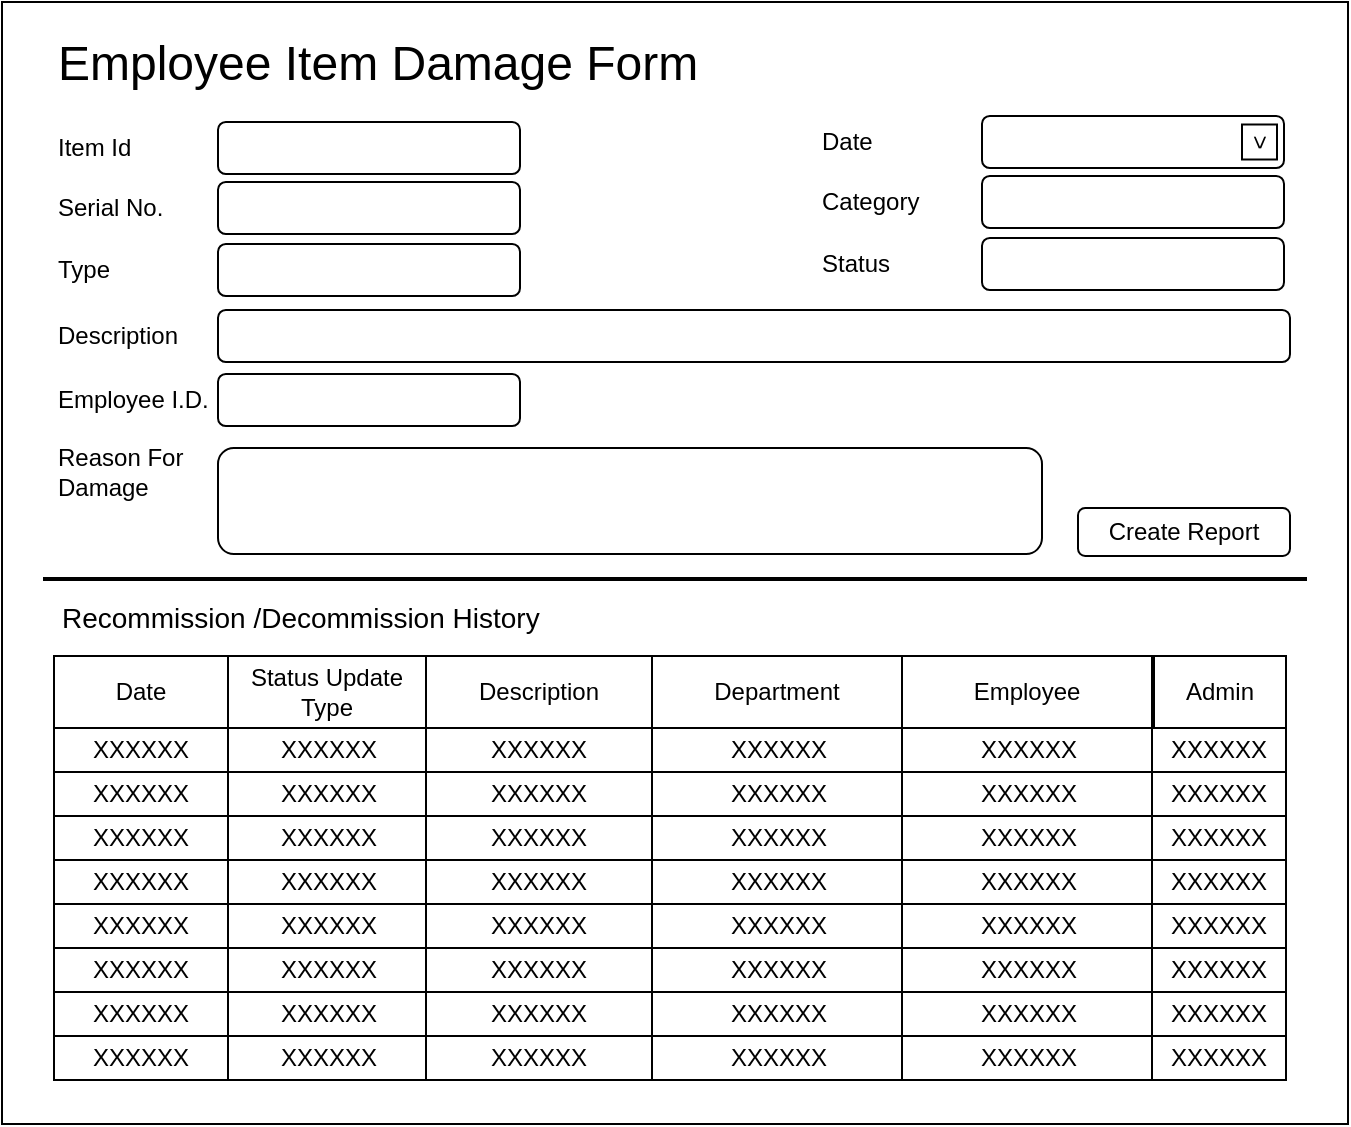 <mxfile version="12.4.2" type="device" pages="1"><diagram id="nNfNXu-WG19YWjzoa8Jk" name="Page-1"><mxGraphModel dx="1086" dy="494" grid="0" gridSize="10" guides="1" tooltips="1" connect="1" arrows="1" fold="1" page="1" pageScale="1" pageWidth="850" pageHeight="1100" math="0" shadow="0"><root><mxCell id="0"/><mxCell id="1" parent="0"/><mxCell id="N9eJ0ozq8aaQLGvf90bj-3" value="" style="rounded=0;whiteSpace=wrap;html=1;" parent="1" vertex="1"><mxGeometry x="56" y="80" width="673" height="561" as="geometry"/></mxCell><mxCell id="N9eJ0ozq8aaQLGvf90bj-4" value="" style="rounded=1;whiteSpace=wrap;html=1;" parent="1" vertex="1"><mxGeometry x="164" y="140" width="151" height="26" as="geometry"/></mxCell><mxCell id="N9eJ0ozq8aaQLGvf90bj-5" value="Item Id" style="text;html=1;strokeColor=none;fillColor=none;align=left;verticalAlign=middle;whiteSpace=wrap;rounded=0;" parent="1" vertex="1"><mxGeometry x="82" y="143" width="40" height="20" as="geometry"/></mxCell><mxCell id="N9eJ0ozq8aaQLGvf90bj-7" value="Serial No." style="text;html=1;strokeColor=none;fillColor=none;align=left;verticalAlign=middle;whiteSpace=wrap;rounded=0;" parent="1" vertex="1"><mxGeometry x="82" y="173" width="74" height="20" as="geometry"/></mxCell><mxCell id="N9eJ0ozq8aaQLGvf90bj-10" value="" style="rounded=1;whiteSpace=wrap;html=1;" parent="1" vertex="1"><mxGeometry x="164" y="170" width="151" height="26" as="geometry"/></mxCell><mxCell id="N9eJ0ozq8aaQLGvf90bj-11" value="Date" style="text;html=1;strokeColor=none;fillColor=none;align=left;verticalAlign=middle;whiteSpace=wrap;rounded=0;" parent="1" vertex="1"><mxGeometry x="464" y="140" width="40" height="20" as="geometry"/></mxCell><mxCell id="N9eJ0ozq8aaQLGvf90bj-12" value="" style="rounded=1;whiteSpace=wrap;html=1;" parent="1" vertex="1"><mxGeometry x="546" y="137" width="151" height="26" as="geometry"/></mxCell><mxCell id="N9eJ0ozq8aaQLGvf90bj-17" value="Category" style="text;html=1;strokeColor=none;fillColor=none;align=left;verticalAlign=middle;whiteSpace=wrap;rounded=0;" parent="1" vertex="1"><mxGeometry x="464" y="170" width="74" height="20" as="geometry"/></mxCell><mxCell id="N9eJ0ozq8aaQLGvf90bj-18" value="" style="rounded=1;whiteSpace=wrap;html=1;" parent="1" vertex="1"><mxGeometry x="546" y="167" width="151" height="26" as="geometry"/></mxCell><mxCell id="N9eJ0ozq8aaQLGvf90bj-19" value="Type" style="text;html=1;strokeColor=none;fillColor=none;align=left;verticalAlign=middle;whiteSpace=wrap;rounded=0;" parent="1" vertex="1"><mxGeometry x="82" y="204" width="74" height="20" as="geometry"/></mxCell><mxCell id="N9eJ0ozq8aaQLGvf90bj-20" value="" style="rounded=1;whiteSpace=wrap;html=1;" parent="1" vertex="1"><mxGeometry x="164" y="201" width="151" height="26" as="geometry"/></mxCell><mxCell id="N9eJ0ozq8aaQLGvf90bj-21" value="Description" style="text;html=1;strokeColor=none;fillColor=none;align=left;verticalAlign=middle;whiteSpace=wrap;rounded=0;" parent="1" vertex="1"><mxGeometry x="82" y="237" width="74" height="20" as="geometry"/></mxCell><mxCell id="N9eJ0ozq8aaQLGvf90bj-22" value="" style="rounded=1;whiteSpace=wrap;html=1;" parent="1" vertex="1"><mxGeometry x="164" y="234" width="536" height="26" as="geometry"/></mxCell><mxCell id="N9eJ0ozq8aaQLGvf90bj-23" value="Status" style="text;html=1;strokeColor=none;fillColor=none;align=left;verticalAlign=middle;whiteSpace=wrap;rounded=0;" parent="1" vertex="1"><mxGeometry x="464" y="201" width="74" height="20" as="geometry"/></mxCell><mxCell id="N9eJ0ozq8aaQLGvf90bj-24" value="" style="rounded=1;whiteSpace=wrap;html=1;" parent="1" vertex="1"><mxGeometry x="546" y="198" width="151" height="26" as="geometry"/></mxCell><mxCell id="N9eJ0ozq8aaQLGvf90bj-25" value="&amp;gt;" style="whiteSpace=wrap;html=1;aspect=fixed;align=center;rotation=90;" parent="1" vertex="1"><mxGeometry x="676" y="141.25" width="17.5" height="17.5" as="geometry"/></mxCell><mxCell id="N9eJ0ozq8aaQLGvf90bj-27" value="Create Report" style="rounded=1;whiteSpace=wrap;html=1;" parent="1" vertex="1"><mxGeometry x="594" y="333" width="106" height="24" as="geometry"/></mxCell><mxCell id="N9eJ0ozq8aaQLGvf90bj-30" value="" style="rounded=0;whiteSpace=wrap;html=1;" parent="1" vertex="1"><mxGeometry x="77" y="368" width="631" height="1" as="geometry"/></mxCell><mxCell id="N9eJ0ozq8aaQLGvf90bj-31" value="&lt;font style=&quot;font-size: 24px&quot;&gt;Employee Item Damage Form&lt;/font&gt;" style="text;html=1;strokeColor=none;fillColor=none;align=left;verticalAlign=middle;whiteSpace=wrap;rounded=0;" parent="1" vertex="1"><mxGeometry x="82" y="101" width="416" height="20" as="geometry"/></mxCell><mxCell id="N9eJ0ozq8aaQLGvf90bj-32" value="&lt;font style=&quot;font-size: 14px&quot;&gt;Recommission /Decommission History&lt;/font&gt;" style="text;html=1;strokeColor=none;fillColor=none;align=left;verticalAlign=middle;whiteSpace=wrap;rounded=0;" parent="1" vertex="1"><mxGeometry x="84" y="378" width="416" height="20" as="geometry"/></mxCell><mxCell id="N9eJ0ozq8aaQLGvf90bj-34" value="Date" style="rounded=0;whiteSpace=wrap;html=1;" parent="1" vertex="1"><mxGeometry x="82" y="407" width="87" height="36" as="geometry"/></mxCell><mxCell id="N9eJ0ozq8aaQLGvf90bj-35" value="Status Update Type" style="rounded=0;whiteSpace=wrap;html=1;" parent="1" vertex="1"><mxGeometry x="169" y="407" width="99" height="36" as="geometry"/></mxCell><mxCell id="N9eJ0ozq8aaQLGvf90bj-36" value="Description" style="rounded=0;whiteSpace=wrap;html=1;" parent="1" vertex="1"><mxGeometry x="268" y="407" width="113" height="36" as="geometry"/></mxCell><mxCell id="N9eJ0ozq8aaQLGvf90bj-37" value="Department" style="rounded=0;whiteSpace=wrap;html=1;" parent="1" vertex="1"><mxGeometry x="381" y="407" width="125" height="36" as="geometry"/></mxCell><mxCell id="N9eJ0ozq8aaQLGvf90bj-38" value="Employee" style="rounded=0;whiteSpace=wrap;html=1;" parent="1" vertex="1"><mxGeometry x="506" y="407" width="125" height="36" as="geometry"/></mxCell><mxCell id="N9eJ0ozq8aaQLGvf90bj-40" value="Admin" style="rounded=0;whiteSpace=wrap;html=1;" parent="1" vertex="1"><mxGeometry x="632" y="407" width="66" height="36" as="geometry"/></mxCell><mxCell id="N9eJ0ozq8aaQLGvf90bj-41" value="XXXXXX" style="rounded=0;whiteSpace=wrap;html=1;" parent="1" vertex="1"><mxGeometry x="82" y="443" width="87" height="22" as="geometry"/></mxCell><mxCell id="N9eJ0ozq8aaQLGvf90bj-42" value="XXXXXX" style="rounded=0;whiteSpace=wrap;html=1;" parent="1" vertex="1"><mxGeometry x="169" y="443" width="101" height="22" as="geometry"/></mxCell><mxCell id="N9eJ0ozq8aaQLGvf90bj-43" value="XXXXXX" style="rounded=0;whiteSpace=wrap;html=1;" parent="1" vertex="1"><mxGeometry x="268" y="443" width="113" height="22" as="geometry"/></mxCell><mxCell id="N9eJ0ozq8aaQLGvf90bj-44" value="XXXXXX" style="rounded=0;whiteSpace=wrap;html=1;" parent="1" vertex="1"><mxGeometry x="381" y="443" width="127" height="22" as="geometry"/></mxCell><mxCell id="N9eJ0ozq8aaQLGvf90bj-45" value="XXXXXX" style="rounded=0;whiteSpace=wrap;html=1;" parent="1" vertex="1"><mxGeometry x="506" y="443" width="127" height="22" as="geometry"/></mxCell><mxCell id="N9eJ0ozq8aaQLGvf90bj-46" value="XXXXXX" style="rounded=0;whiteSpace=wrap;html=1;" parent="1" vertex="1"><mxGeometry x="631" y="443" width="67" height="22" as="geometry"/></mxCell><mxCell id="N9eJ0ozq8aaQLGvf90bj-47" value="XXXXXX" style="rounded=0;whiteSpace=wrap;html=1;" parent="1" vertex="1"><mxGeometry x="82" y="465" width="87" height="22" as="geometry"/></mxCell><mxCell id="N9eJ0ozq8aaQLGvf90bj-48" value="XXXXXX" style="rounded=0;whiteSpace=wrap;html=1;" parent="1" vertex="1"><mxGeometry x="169" y="465" width="101" height="22" as="geometry"/></mxCell><mxCell id="N9eJ0ozq8aaQLGvf90bj-49" value="XXXXXX" style="rounded=0;whiteSpace=wrap;html=1;" parent="1" vertex="1"><mxGeometry x="268" y="465" width="113" height="22" as="geometry"/></mxCell><mxCell id="N9eJ0ozq8aaQLGvf90bj-50" value="XXXXXX" style="rounded=0;whiteSpace=wrap;html=1;" parent="1" vertex="1"><mxGeometry x="381" y="465" width="127" height="22" as="geometry"/></mxCell><mxCell id="N9eJ0ozq8aaQLGvf90bj-51" value="XXXXXX" style="rounded=0;whiteSpace=wrap;html=1;" parent="1" vertex="1"><mxGeometry x="506" y="465" width="127" height="22" as="geometry"/></mxCell><mxCell id="N9eJ0ozq8aaQLGvf90bj-52" value="XXXXXX" style="rounded=0;whiteSpace=wrap;html=1;" parent="1" vertex="1"><mxGeometry x="631" y="465" width="67" height="22" as="geometry"/></mxCell><mxCell id="N9eJ0ozq8aaQLGvf90bj-53" value="XXXXXX" style="rounded=0;whiteSpace=wrap;html=1;" parent="1" vertex="1"><mxGeometry x="82" y="487" width="87" height="22" as="geometry"/></mxCell><mxCell id="N9eJ0ozq8aaQLGvf90bj-54" value="XXXXXX" style="rounded=0;whiteSpace=wrap;html=1;" parent="1" vertex="1"><mxGeometry x="169" y="487" width="101" height="22" as="geometry"/></mxCell><mxCell id="N9eJ0ozq8aaQLGvf90bj-55" value="XXXXXX" style="rounded=0;whiteSpace=wrap;html=1;" parent="1" vertex="1"><mxGeometry x="268" y="487" width="113" height="22" as="geometry"/></mxCell><mxCell id="N9eJ0ozq8aaQLGvf90bj-56" value="XXXXXX" style="rounded=0;whiteSpace=wrap;html=1;" parent="1" vertex="1"><mxGeometry x="381" y="487" width="127" height="22" as="geometry"/></mxCell><mxCell id="N9eJ0ozq8aaQLGvf90bj-57" value="XXXXXX" style="rounded=0;whiteSpace=wrap;html=1;" parent="1" vertex="1"><mxGeometry x="506" y="487" width="127" height="22" as="geometry"/></mxCell><mxCell id="N9eJ0ozq8aaQLGvf90bj-58" value="XXXXXX" style="rounded=0;whiteSpace=wrap;html=1;" parent="1" vertex="1"><mxGeometry x="631" y="487" width="67" height="22" as="geometry"/></mxCell><mxCell id="N9eJ0ozq8aaQLGvf90bj-71" value="XXXXXX" style="rounded=0;whiteSpace=wrap;html=1;" parent="1" vertex="1"><mxGeometry x="82" y="509" width="87" height="22" as="geometry"/></mxCell><mxCell id="N9eJ0ozq8aaQLGvf90bj-72" value="XXXXXX" style="rounded=0;whiteSpace=wrap;html=1;" parent="1" vertex="1"><mxGeometry x="169" y="509" width="101" height="22" as="geometry"/></mxCell><mxCell id="N9eJ0ozq8aaQLGvf90bj-73" value="XXXXXX" style="rounded=0;whiteSpace=wrap;html=1;" parent="1" vertex="1"><mxGeometry x="268" y="509" width="113" height="22" as="geometry"/></mxCell><mxCell id="N9eJ0ozq8aaQLGvf90bj-74" value="XXXXXX" style="rounded=0;whiteSpace=wrap;html=1;" parent="1" vertex="1"><mxGeometry x="381" y="509" width="127" height="22" as="geometry"/></mxCell><mxCell id="N9eJ0ozq8aaQLGvf90bj-75" value="XXXXXX" style="rounded=0;whiteSpace=wrap;html=1;" parent="1" vertex="1"><mxGeometry x="506" y="509" width="127" height="22" as="geometry"/></mxCell><mxCell id="N9eJ0ozq8aaQLGvf90bj-76" value="XXXXXX" style="rounded=0;whiteSpace=wrap;html=1;" parent="1" vertex="1"><mxGeometry x="631" y="509" width="67" height="22" as="geometry"/></mxCell><mxCell id="N9eJ0ozq8aaQLGvf90bj-77" value="XXXXXX" style="rounded=0;whiteSpace=wrap;html=1;" parent="1" vertex="1"><mxGeometry x="82" y="531" width="87" height="22" as="geometry"/></mxCell><mxCell id="N9eJ0ozq8aaQLGvf90bj-78" value="XXXXXX" style="rounded=0;whiteSpace=wrap;html=1;" parent="1" vertex="1"><mxGeometry x="169" y="531" width="101" height="22" as="geometry"/></mxCell><mxCell id="N9eJ0ozq8aaQLGvf90bj-79" value="XXXXXX" style="rounded=0;whiteSpace=wrap;html=1;" parent="1" vertex="1"><mxGeometry x="268" y="531" width="113" height="22" as="geometry"/></mxCell><mxCell id="N9eJ0ozq8aaQLGvf90bj-80" value="XXXXXX" style="rounded=0;whiteSpace=wrap;html=1;" parent="1" vertex="1"><mxGeometry x="381" y="531" width="127" height="22" as="geometry"/></mxCell><mxCell id="N9eJ0ozq8aaQLGvf90bj-81" value="XXXXXX" style="rounded=0;whiteSpace=wrap;html=1;" parent="1" vertex="1"><mxGeometry x="506" y="531" width="127" height="22" as="geometry"/></mxCell><mxCell id="N9eJ0ozq8aaQLGvf90bj-82" value="XXXXXX" style="rounded=0;whiteSpace=wrap;html=1;" parent="1" vertex="1"><mxGeometry x="631" y="531" width="67" height="22" as="geometry"/></mxCell><mxCell id="N9eJ0ozq8aaQLGvf90bj-83" value="XXXXXX" style="rounded=0;whiteSpace=wrap;html=1;" parent="1" vertex="1"><mxGeometry x="82" y="553" width="87" height="22" as="geometry"/></mxCell><mxCell id="N9eJ0ozq8aaQLGvf90bj-84" value="XXXXXX" style="rounded=0;whiteSpace=wrap;html=1;" parent="1" vertex="1"><mxGeometry x="169" y="553" width="101" height="22" as="geometry"/></mxCell><mxCell id="N9eJ0ozq8aaQLGvf90bj-85" value="XXXXXX" style="rounded=0;whiteSpace=wrap;html=1;" parent="1" vertex="1"><mxGeometry x="268" y="553" width="113" height="22" as="geometry"/></mxCell><mxCell id="N9eJ0ozq8aaQLGvf90bj-86" value="XXXXXX" style="rounded=0;whiteSpace=wrap;html=1;" parent="1" vertex="1"><mxGeometry x="381" y="553" width="127" height="22" as="geometry"/></mxCell><mxCell id="N9eJ0ozq8aaQLGvf90bj-87" value="XXXXXX" style="rounded=0;whiteSpace=wrap;html=1;" parent="1" vertex="1"><mxGeometry x="506" y="553" width="127" height="22" as="geometry"/></mxCell><mxCell id="N9eJ0ozq8aaQLGvf90bj-88" value="XXXXXX" style="rounded=0;whiteSpace=wrap;html=1;" parent="1" vertex="1"><mxGeometry x="631" y="553" width="67" height="22" as="geometry"/></mxCell><mxCell id="N9eJ0ozq8aaQLGvf90bj-89" value="XXXXXX" style="rounded=0;whiteSpace=wrap;html=1;" parent="1" vertex="1"><mxGeometry x="82" y="575" width="87" height="22" as="geometry"/></mxCell><mxCell id="N9eJ0ozq8aaQLGvf90bj-90" value="XXXXXX" style="rounded=0;whiteSpace=wrap;html=1;" parent="1" vertex="1"><mxGeometry x="169" y="575" width="101" height="22" as="geometry"/></mxCell><mxCell id="N9eJ0ozq8aaQLGvf90bj-91" value="XXXXXX" style="rounded=0;whiteSpace=wrap;html=1;" parent="1" vertex="1"><mxGeometry x="268" y="575" width="113" height="22" as="geometry"/></mxCell><mxCell id="N9eJ0ozq8aaQLGvf90bj-92" value="XXXXXX" style="rounded=0;whiteSpace=wrap;html=1;" parent="1" vertex="1"><mxGeometry x="381" y="575" width="127" height="22" as="geometry"/></mxCell><mxCell id="N9eJ0ozq8aaQLGvf90bj-93" value="XXXXXX" style="rounded=0;whiteSpace=wrap;html=1;" parent="1" vertex="1"><mxGeometry x="506" y="575" width="127" height="22" as="geometry"/></mxCell><mxCell id="N9eJ0ozq8aaQLGvf90bj-94" value="XXXXXX" style="rounded=0;whiteSpace=wrap;html=1;" parent="1" vertex="1"><mxGeometry x="631" y="575" width="67" height="22" as="geometry"/></mxCell><mxCell id="N9eJ0ozq8aaQLGvf90bj-101" value="XXXXXX" style="rounded=0;whiteSpace=wrap;html=1;" parent="1" vertex="1"><mxGeometry x="82" y="597" width="87" height="22" as="geometry"/></mxCell><mxCell id="N9eJ0ozq8aaQLGvf90bj-102" value="XXXXXX" style="rounded=0;whiteSpace=wrap;html=1;" parent="1" vertex="1"><mxGeometry x="169" y="597" width="101" height="22" as="geometry"/></mxCell><mxCell id="N9eJ0ozq8aaQLGvf90bj-103" value="XXXXXX" style="rounded=0;whiteSpace=wrap;html=1;" parent="1" vertex="1"><mxGeometry x="268" y="597" width="113" height="22" as="geometry"/></mxCell><mxCell id="N9eJ0ozq8aaQLGvf90bj-104" value="XXXXXX" style="rounded=0;whiteSpace=wrap;html=1;" parent="1" vertex="1"><mxGeometry x="381" y="597" width="127" height="22" as="geometry"/></mxCell><mxCell id="N9eJ0ozq8aaQLGvf90bj-105" value="XXXXXX" style="rounded=0;whiteSpace=wrap;html=1;" parent="1" vertex="1"><mxGeometry x="506" y="597" width="127" height="22" as="geometry"/></mxCell><mxCell id="N9eJ0ozq8aaQLGvf90bj-106" value="XXXXXX" style="rounded=0;whiteSpace=wrap;html=1;" parent="1" vertex="1"><mxGeometry x="631" y="597" width="67" height="22" as="geometry"/></mxCell><mxCell id="lFQQDm_4h3Ds7FkxQhig-1" value="" style="rounded=1;whiteSpace=wrap;html=1;" parent="1" vertex="1"><mxGeometry x="164" y="303" width="412" height="53" as="geometry"/></mxCell><mxCell id="lFQQDm_4h3Ds7FkxQhig-2" value="Reason For Damage" style="text;html=1;strokeColor=none;fillColor=none;align=left;verticalAlign=middle;whiteSpace=wrap;rounded=0;" parent="1" vertex="1"><mxGeometry x="82" y="300.5" width="74" height="28" as="geometry"/></mxCell><mxCell id="4Jg9RbMG15FFxf9hRpRx-1" value="Employee I.D." style="text;html=1;strokeColor=none;fillColor=none;align=left;verticalAlign=middle;whiteSpace=wrap;rounded=0;" parent="1" vertex="1"><mxGeometry x="82" y="269" width="78" height="20" as="geometry"/></mxCell><mxCell id="4Jg9RbMG15FFxf9hRpRx-2" value="" style="rounded=1;whiteSpace=wrap;html=1;" parent="1" vertex="1"><mxGeometry x="164" y="266" width="151" height="26" as="geometry"/></mxCell></root></mxGraphModel></diagram></mxfile>